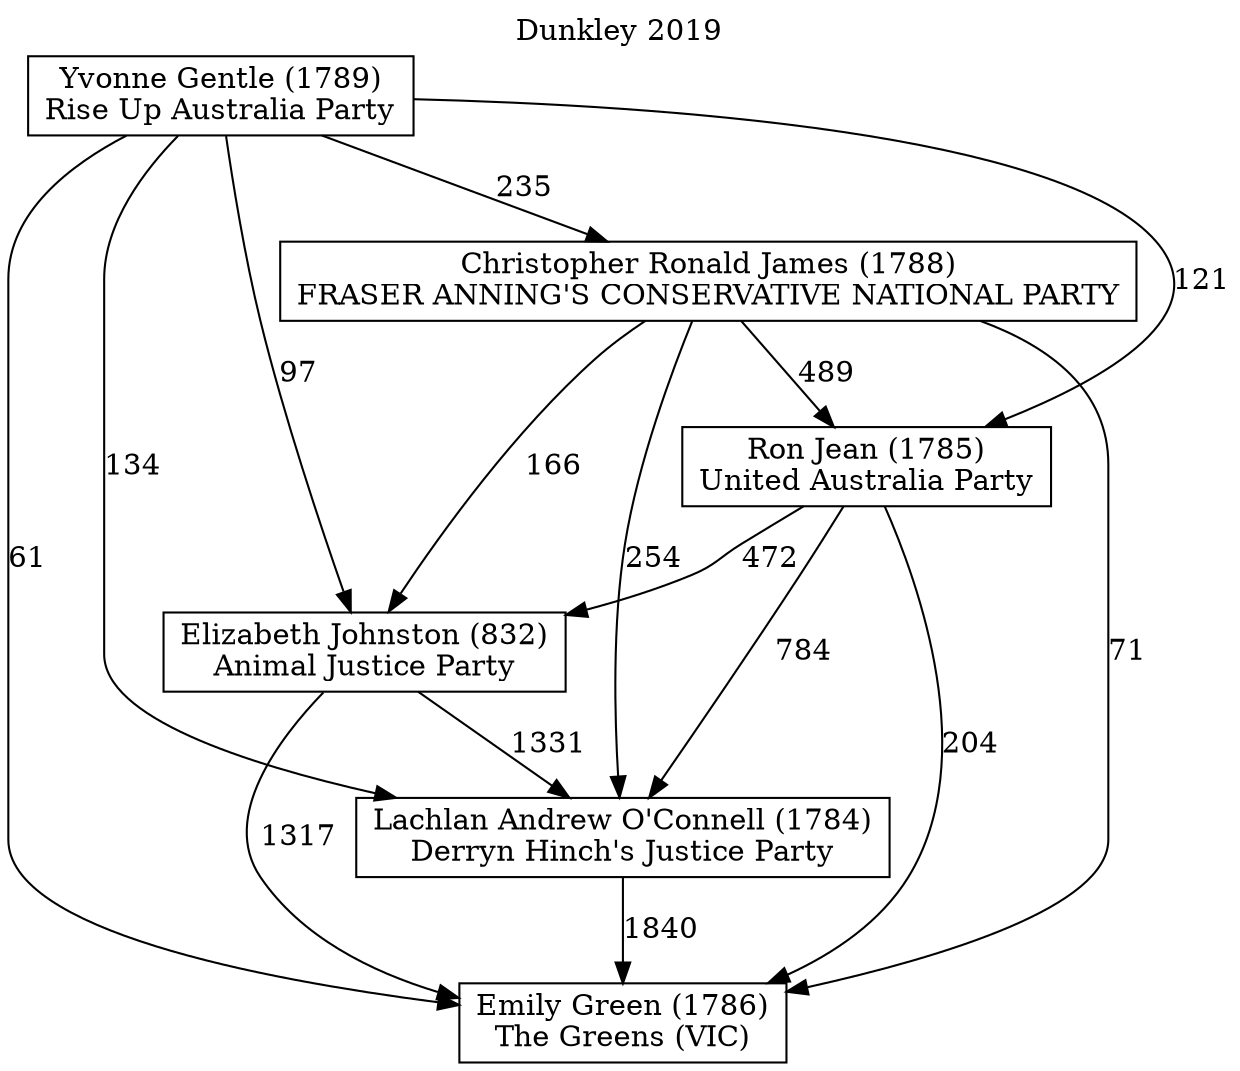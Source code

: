 // House preference flow
digraph "Emily Green (1786)_Dunkley_2019" {
	graph [label="Dunkley 2019" labelloc=t]
	node [shape=box]
	"Emily Green (1786)" [label="Emily Green (1786)
The Greens (VIC)"]
	"Lachlan Andrew O'Connell (1784)" [label="Lachlan Andrew O'Connell (1784)
Derryn Hinch's Justice Party"]
	"Elizabeth Johnston (832)" [label="Elizabeth Johnston (832)
Animal Justice Party"]
	"Ron Jean (1785)" [label="Ron Jean (1785)
United Australia Party"]
	"Christopher Ronald James (1788)" [label="Christopher Ronald James (1788)
FRASER ANNING'S CONSERVATIVE NATIONAL PARTY"]
	"Yvonne Gentle (1789)" [label="Yvonne Gentle (1789)
Rise Up Australia Party"]
	"Emily Green (1786)" [label="Emily Green (1786)
The Greens (VIC)"]
	"Elizabeth Johnston (832)" [label="Elizabeth Johnston (832)
Animal Justice Party"]
	"Ron Jean (1785)" [label="Ron Jean (1785)
United Australia Party"]
	"Christopher Ronald James (1788)" [label="Christopher Ronald James (1788)
FRASER ANNING'S CONSERVATIVE NATIONAL PARTY"]
	"Yvonne Gentle (1789)" [label="Yvonne Gentle (1789)
Rise Up Australia Party"]
	"Emily Green (1786)" [label="Emily Green (1786)
The Greens (VIC)"]
	"Ron Jean (1785)" [label="Ron Jean (1785)
United Australia Party"]
	"Christopher Ronald James (1788)" [label="Christopher Ronald James (1788)
FRASER ANNING'S CONSERVATIVE NATIONAL PARTY"]
	"Yvonne Gentle (1789)" [label="Yvonne Gentle (1789)
Rise Up Australia Party"]
	"Emily Green (1786)" [label="Emily Green (1786)
The Greens (VIC)"]
	"Christopher Ronald James (1788)" [label="Christopher Ronald James (1788)
FRASER ANNING'S CONSERVATIVE NATIONAL PARTY"]
	"Yvonne Gentle (1789)" [label="Yvonne Gentle (1789)
Rise Up Australia Party"]
	"Emily Green (1786)" [label="Emily Green (1786)
The Greens (VIC)"]
	"Yvonne Gentle (1789)" [label="Yvonne Gentle (1789)
Rise Up Australia Party"]
	"Yvonne Gentle (1789)" [label="Yvonne Gentle (1789)
Rise Up Australia Party"]
	"Christopher Ronald James (1788)" [label="Christopher Ronald James (1788)
FRASER ANNING'S CONSERVATIVE NATIONAL PARTY"]
	"Yvonne Gentle (1789)" [label="Yvonne Gentle (1789)
Rise Up Australia Party"]
	"Yvonne Gentle (1789)" [label="Yvonne Gentle (1789)
Rise Up Australia Party"]
	"Ron Jean (1785)" [label="Ron Jean (1785)
United Australia Party"]
	"Christopher Ronald James (1788)" [label="Christopher Ronald James (1788)
FRASER ANNING'S CONSERVATIVE NATIONAL PARTY"]
	"Yvonne Gentle (1789)" [label="Yvonne Gentle (1789)
Rise Up Australia Party"]
	"Ron Jean (1785)" [label="Ron Jean (1785)
United Australia Party"]
	"Yvonne Gentle (1789)" [label="Yvonne Gentle (1789)
Rise Up Australia Party"]
	"Yvonne Gentle (1789)" [label="Yvonne Gentle (1789)
Rise Up Australia Party"]
	"Christopher Ronald James (1788)" [label="Christopher Ronald James (1788)
FRASER ANNING'S CONSERVATIVE NATIONAL PARTY"]
	"Yvonne Gentle (1789)" [label="Yvonne Gentle (1789)
Rise Up Australia Party"]
	"Yvonne Gentle (1789)" [label="Yvonne Gentle (1789)
Rise Up Australia Party"]
	"Elizabeth Johnston (832)" [label="Elizabeth Johnston (832)
Animal Justice Party"]
	"Ron Jean (1785)" [label="Ron Jean (1785)
United Australia Party"]
	"Christopher Ronald James (1788)" [label="Christopher Ronald James (1788)
FRASER ANNING'S CONSERVATIVE NATIONAL PARTY"]
	"Yvonne Gentle (1789)" [label="Yvonne Gentle (1789)
Rise Up Australia Party"]
	"Elizabeth Johnston (832)" [label="Elizabeth Johnston (832)
Animal Justice Party"]
	"Christopher Ronald James (1788)" [label="Christopher Ronald James (1788)
FRASER ANNING'S CONSERVATIVE NATIONAL PARTY"]
	"Yvonne Gentle (1789)" [label="Yvonne Gentle (1789)
Rise Up Australia Party"]
	"Elizabeth Johnston (832)" [label="Elizabeth Johnston (832)
Animal Justice Party"]
	"Yvonne Gentle (1789)" [label="Yvonne Gentle (1789)
Rise Up Australia Party"]
	"Yvonne Gentle (1789)" [label="Yvonne Gentle (1789)
Rise Up Australia Party"]
	"Christopher Ronald James (1788)" [label="Christopher Ronald James (1788)
FRASER ANNING'S CONSERVATIVE NATIONAL PARTY"]
	"Yvonne Gentle (1789)" [label="Yvonne Gentle (1789)
Rise Up Australia Party"]
	"Yvonne Gentle (1789)" [label="Yvonne Gentle (1789)
Rise Up Australia Party"]
	"Ron Jean (1785)" [label="Ron Jean (1785)
United Australia Party"]
	"Christopher Ronald James (1788)" [label="Christopher Ronald James (1788)
FRASER ANNING'S CONSERVATIVE NATIONAL PARTY"]
	"Yvonne Gentle (1789)" [label="Yvonne Gentle (1789)
Rise Up Australia Party"]
	"Ron Jean (1785)" [label="Ron Jean (1785)
United Australia Party"]
	"Yvonne Gentle (1789)" [label="Yvonne Gentle (1789)
Rise Up Australia Party"]
	"Yvonne Gentle (1789)" [label="Yvonne Gentle (1789)
Rise Up Australia Party"]
	"Christopher Ronald James (1788)" [label="Christopher Ronald James (1788)
FRASER ANNING'S CONSERVATIVE NATIONAL PARTY"]
	"Yvonne Gentle (1789)" [label="Yvonne Gentle (1789)
Rise Up Australia Party"]
	"Yvonne Gentle (1789)" [label="Yvonne Gentle (1789)
Rise Up Australia Party"]
	"Lachlan Andrew O'Connell (1784)" [label="Lachlan Andrew O'Connell (1784)
Derryn Hinch's Justice Party"]
	"Elizabeth Johnston (832)" [label="Elizabeth Johnston (832)
Animal Justice Party"]
	"Ron Jean (1785)" [label="Ron Jean (1785)
United Australia Party"]
	"Christopher Ronald James (1788)" [label="Christopher Ronald James (1788)
FRASER ANNING'S CONSERVATIVE NATIONAL PARTY"]
	"Yvonne Gentle (1789)" [label="Yvonne Gentle (1789)
Rise Up Australia Party"]
	"Lachlan Andrew O'Connell (1784)" [label="Lachlan Andrew O'Connell (1784)
Derryn Hinch's Justice Party"]
	"Ron Jean (1785)" [label="Ron Jean (1785)
United Australia Party"]
	"Christopher Ronald James (1788)" [label="Christopher Ronald James (1788)
FRASER ANNING'S CONSERVATIVE NATIONAL PARTY"]
	"Yvonne Gentle (1789)" [label="Yvonne Gentle (1789)
Rise Up Australia Party"]
	"Lachlan Andrew O'Connell (1784)" [label="Lachlan Andrew O'Connell (1784)
Derryn Hinch's Justice Party"]
	"Christopher Ronald James (1788)" [label="Christopher Ronald James (1788)
FRASER ANNING'S CONSERVATIVE NATIONAL PARTY"]
	"Yvonne Gentle (1789)" [label="Yvonne Gentle (1789)
Rise Up Australia Party"]
	"Lachlan Andrew O'Connell (1784)" [label="Lachlan Andrew O'Connell (1784)
Derryn Hinch's Justice Party"]
	"Yvonne Gentle (1789)" [label="Yvonne Gentle (1789)
Rise Up Australia Party"]
	"Yvonne Gentle (1789)" [label="Yvonne Gentle (1789)
Rise Up Australia Party"]
	"Christopher Ronald James (1788)" [label="Christopher Ronald James (1788)
FRASER ANNING'S CONSERVATIVE NATIONAL PARTY"]
	"Yvonne Gentle (1789)" [label="Yvonne Gentle (1789)
Rise Up Australia Party"]
	"Yvonne Gentle (1789)" [label="Yvonne Gentle (1789)
Rise Up Australia Party"]
	"Ron Jean (1785)" [label="Ron Jean (1785)
United Australia Party"]
	"Christopher Ronald James (1788)" [label="Christopher Ronald James (1788)
FRASER ANNING'S CONSERVATIVE NATIONAL PARTY"]
	"Yvonne Gentle (1789)" [label="Yvonne Gentle (1789)
Rise Up Australia Party"]
	"Ron Jean (1785)" [label="Ron Jean (1785)
United Australia Party"]
	"Yvonne Gentle (1789)" [label="Yvonne Gentle (1789)
Rise Up Australia Party"]
	"Yvonne Gentle (1789)" [label="Yvonne Gentle (1789)
Rise Up Australia Party"]
	"Christopher Ronald James (1788)" [label="Christopher Ronald James (1788)
FRASER ANNING'S CONSERVATIVE NATIONAL PARTY"]
	"Yvonne Gentle (1789)" [label="Yvonne Gentle (1789)
Rise Up Australia Party"]
	"Yvonne Gentle (1789)" [label="Yvonne Gentle (1789)
Rise Up Australia Party"]
	"Elizabeth Johnston (832)" [label="Elizabeth Johnston (832)
Animal Justice Party"]
	"Ron Jean (1785)" [label="Ron Jean (1785)
United Australia Party"]
	"Christopher Ronald James (1788)" [label="Christopher Ronald James (1788)
FRASER ANNING'S CONSERVATIVE NATIONAL PARTY"]
	"Yvonne Gentle (1789)" [label="Yvonne Gentle (1789)
Rise Up Australia Party"]
	"Elizabeth Johnston (832)" [label="Elizabeth Johnston (832)
Animal Justice Party"]
	"Christopher Ronald James (1788)" [label="Christopher Ronald James (1788)
FRASER ANNING'S CONSERVATIVE NATIONAL PARTY"]
	"Yvonne Gentle (1789)" [label="Yvonne Gentle (1789)
Rise Up Australia Party"]
	"Elizabeth Johnston (832)" [label="Elizabeth Johnston (832)
Animal Justice Party"]
	"Yvonne Gentle (1789)" [label="Yvonne Gentle (1789)
Rise Up Australia Party"]
	"Yvonne Gentle (1789)" [label="Yvonne Gentle (1789)
Rise Up Australia Party"]
	"Christopher Ronald James (1788)" [label="Christopher Ronald James (1788)
FRASER ANNING'S CONSERVATIVE NATIONAL PARTY"]
	"Yvonne Gentle (1789)" [label="Yvonne Gentle (1789)
Rise Up Australia Party"]
	"Yvonne Gentle (1789)" [label="Yvonne Gentle (1789)
Rise Up Australia Party"]
	"Ron Jean (1785)" [label="Ron Jean (1785)
United Australia Party"]
	"Christopher Ronald James (1788)" [label="Christopher Ronald James (1788)
FRASER ANNING'S CONSERVATIVE NATIONAL PARTY"]
	"Yvonne Gentle (1789)" [label="Yvonne Gentle (1789)
Rise Up Australia Party"]
	"Ron Jean (1785)" [label="Ron Jean (1785)
United Australia Party"]
	"Yvonne Gentle (1789)" [label="Yvonne Gentle (1789)
Rise Up Australia Party"]
	"Yvonne Gentle (1789)" [label="Yvonne Gentle (1789)
Rise Up Australia Party"]
	"Christopher Ronald James (1788)" [label="Christopher Ronald James (1788)
FRASER ANNING'S CONSERVATIVE NATIONAL PARTY"]
	"Yvonne Gentle (1789)" [label="Yvonne Gentle (1789)
Rise Up Australia Party"]
	"Yvonne Gentle (1789)" [label="Yvonne Gentle (1789)
Rise Up Australia Party"]
	"Lachlan Andrew O'Connell (1784)" -> "Emily Green (1786)" [label=1840]
	"Elizabeth Johnston (832)" -> "Lachlan Andrew O'Connell (1784)" [label=1331]
	"Ron Jean (1785)" -> "Elizabeth Johnston (832)" [label=472]
	"Christopher Ronald James (1788)" -> "Ron Jean (1785)" [label=489]
	"Yvonne Gentle (1789)" -> "Christopher Ronald James (1788)" [label=235]
	"Elizabeth Johnston (832)" -> "Emily Green (1786)" [label=1317]
	"Ron Jean (1785)" -> "Emily Green (1786)" [label=204]
	"Christopher Ronald James (1788)" -> "Emily Green (1786)" [label=71]
	"Yvonne Gentle (1789)" -> "Emily Green (1786)" [label=61]
	"Yvonne Gentle (1789)" -> "Ron Jean (1785)" [label=121]
	"Christopher Ronald James (1788)" -> "Elizabeth Johnston (832)" [label=166]
	"Yvonne Gentle (1789)" -> "Elizabeth Johnston (832)" [label=97]
	"Ron Jean (1785)" -> "Lachlan Andrew O'Connell (1784)" [label=784]
	"Christopher Ronald James (1788)" -> "Lachlan Andrew O'Connell (1784)" [label=254]
	"Yvonne Gentle (1789)" -> "Lachlan Andrew O'Connell (1784)" [label=134]
}
